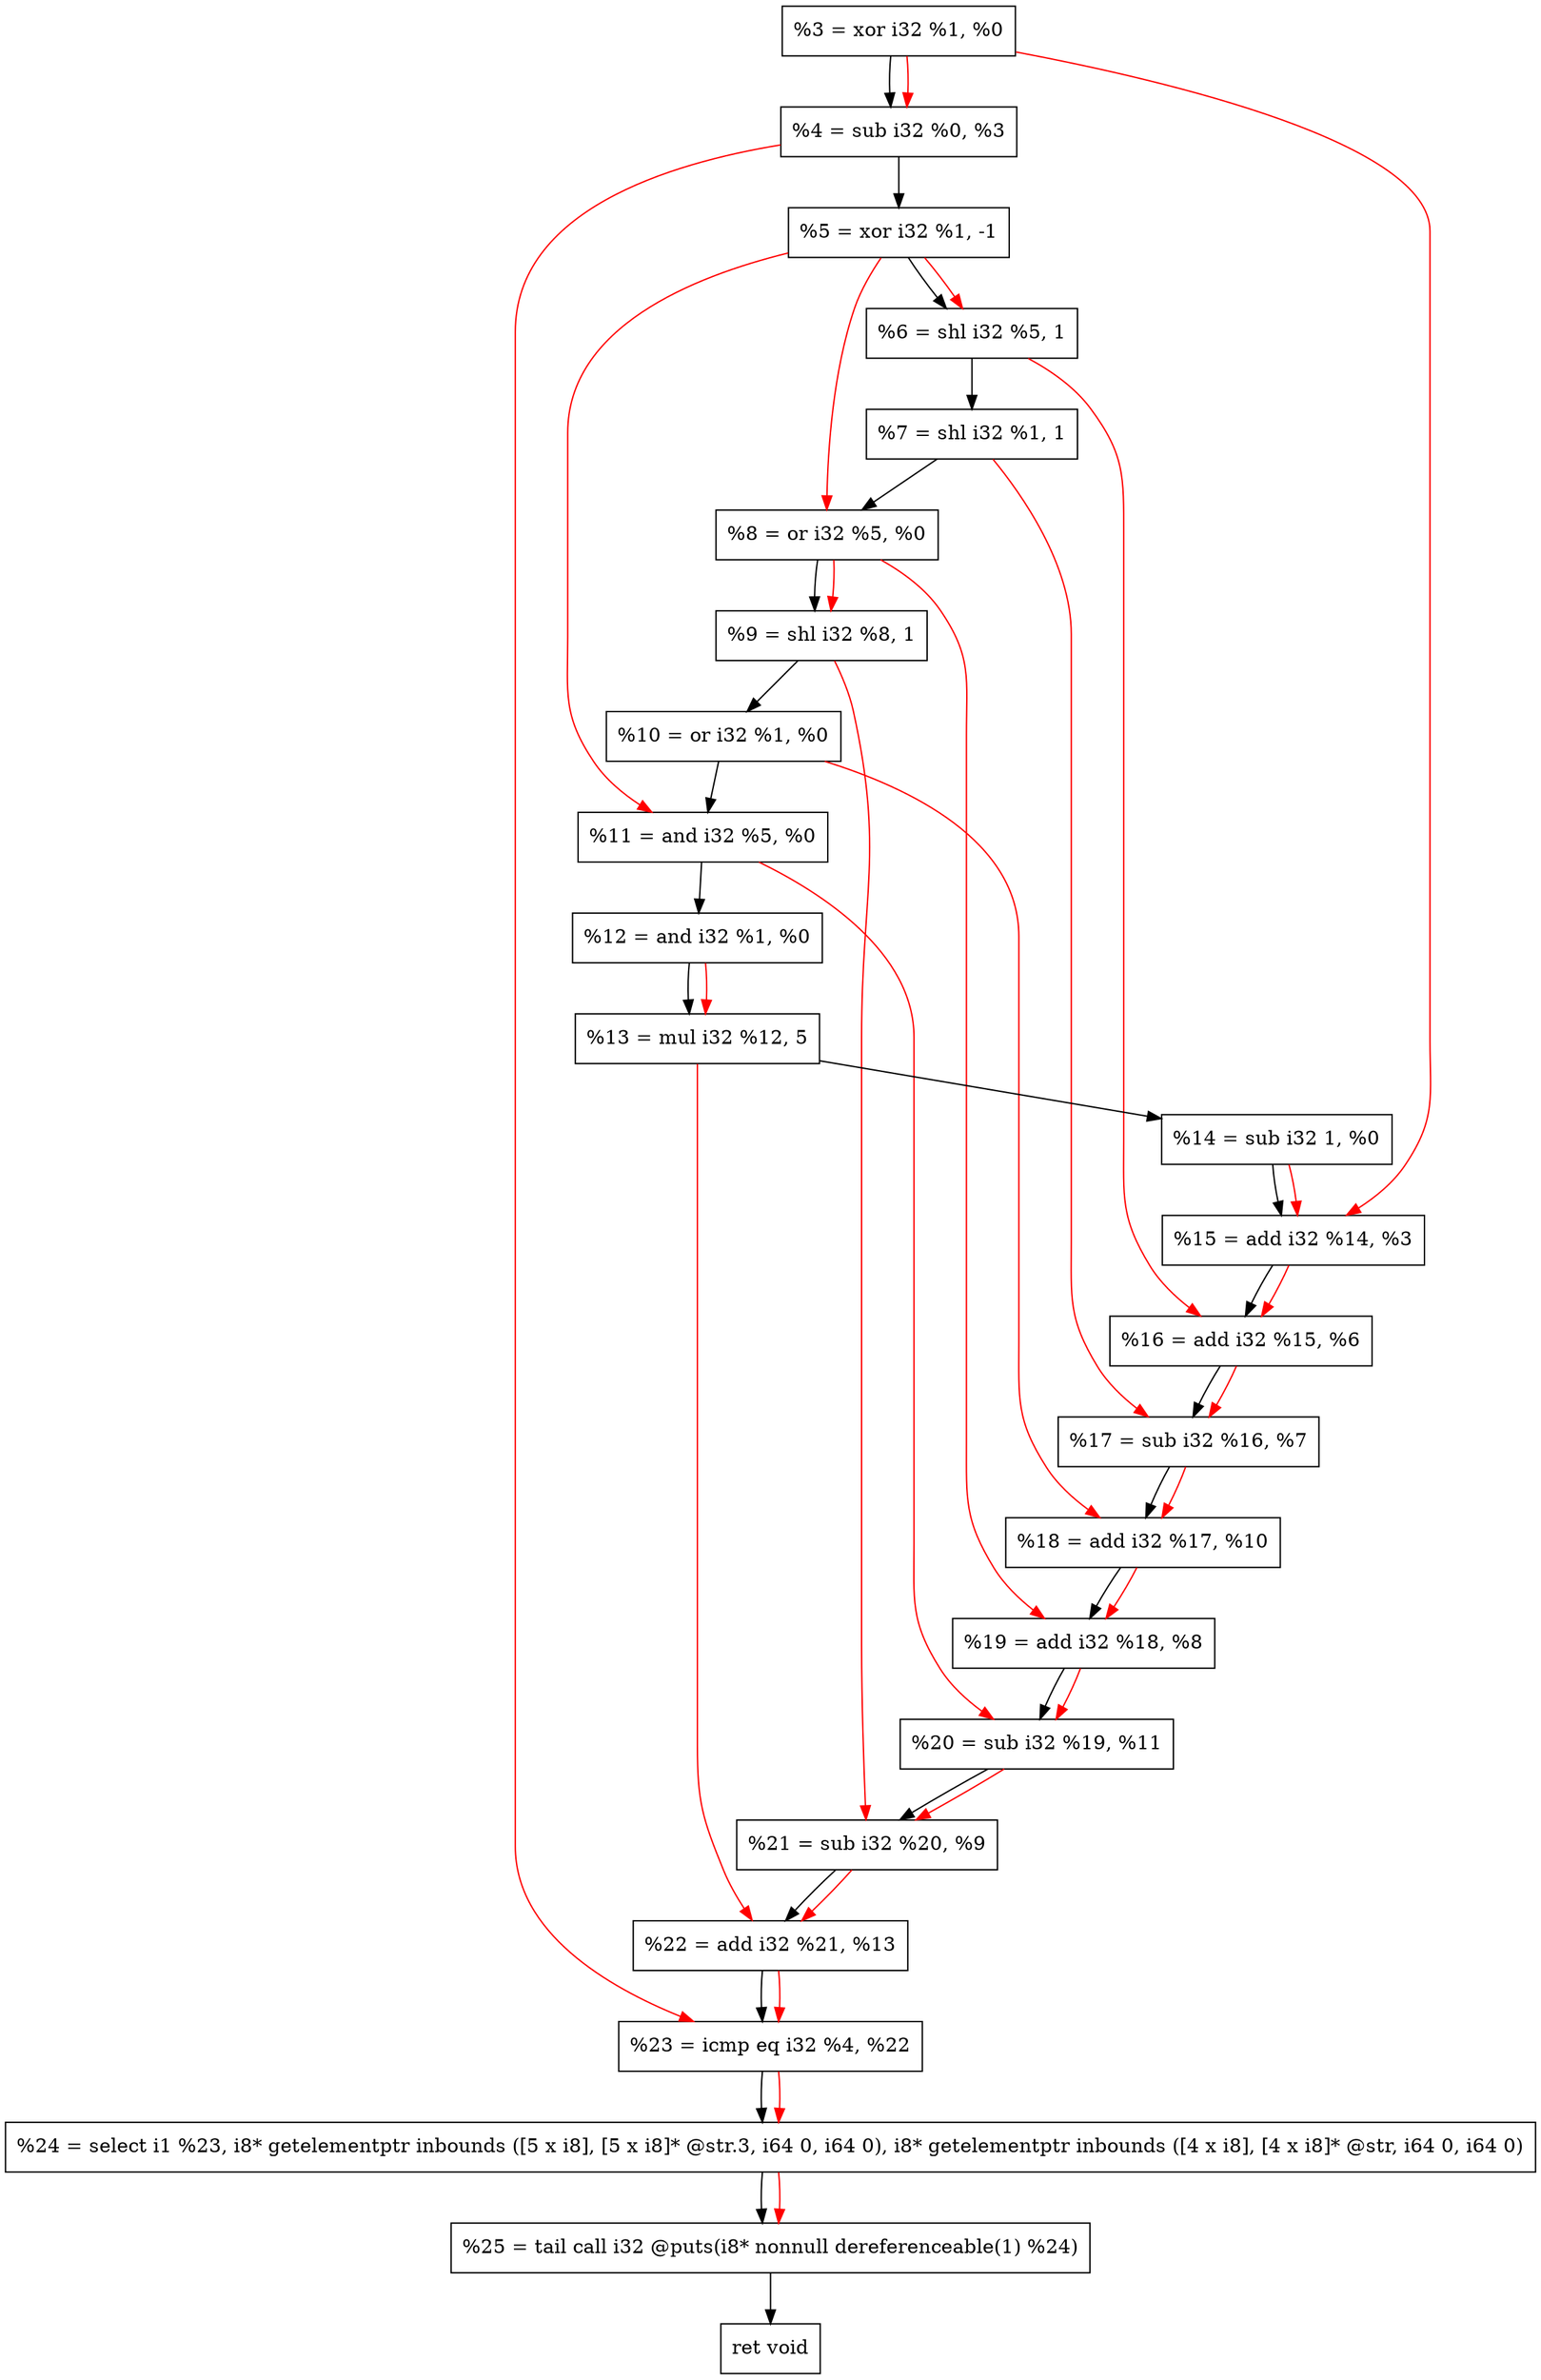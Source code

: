 digraph "DFG for'crackme' function" {
	Node0x20924b0[shape=record, label="  %3 = xor i32 %1, %0"];
	Node0x2092520[shape=record, label="  %4 = sub i32 %0, %3"];
	Node0x2092bf0[shape=record, label="  %5 = xor i32 %1, -1"];
	Node0x2092c90[shape=record, label="  %6 = shl i32 %5, 1"];
	Node0x2092d00[shape=record, label="  %7 = shl i32 %1, 1"];
	Node0x2092d70[shape=record, label="  %8 = or i32 %5, %0"];
	Node0x2092de0[shape=record, label="  %9 = shl i32 %8, 1"];
	Node0x2092e50[shape=record, label="  %10 = or i32 %1, %0"];
	Node0x2092ec0[shape=record, label="  %11 = and i32 %5, %0"];
	Node0x2092f30[shape=record, label="  %12 = and i32 %1, %0"];
	Node0x2092fd0[shape=record, label="  %13 = mul i32 %12, 5"];
	Node0x2093040[shape=record, label="  %14 = sub i32 1, %0"];
	Node0x20930b0[shape=record, label="  %15 = add i32 %14, %3"];
	Node0x2093120[shape=record, label="  %16 = add i32 %15, %6"];
	Node0x2093190[shape=record, label="  %17 = sub i32 %16, %7"];
	Node0x2093200[shape=record, label="  %18 = add i32 %17, %10"];
	Node0x2093270[shape=record, label="  %19 = add i32 %18, %8"];
	Node0x20932e0[shape=record, label="  %20 = sub i32 %19, %11"];
	Node0x2093350[shape=record, label="  %21 = sub i32 %20, %9"];
	Node0x20933c0[shape=record, label="  %22 = add i32 %21, %13"];
	Node0x2093430[shape=record, label="  %23 = icmp eq i32 %4, %22"];
	Node0x2033268[shape=record, label="  %24 = select i1 %23, i8* getelementptr inbounds ([5 x i8], [5 x i8]* @str.3, i64 0, i64 0), i8* getelementptr inbounds ([4 x i8], [4 x i8]* @str, i64 0, i64 0)"];
	Node0x20938d0[shape=record, label="  %25 = tail call i32 @puts(i8* nonnull dereferenceable(1) %24)"];
	Node0x2093920[shape=record, label="  ret void"];
	Node0x20924b0 -> Node0x2092520;
	Node0x2092520 -> Node0x2092bf0;
	Node0x2092bf0 -> Node0x2092c90;
	Node0x2092c90 -> Node0x2092d00;
	Node0x2092d00 -> Node0x2092d70;
	Node0x2092d70 -> Node0x2092de0;
	Node0x2092de0 -> Node0x2092e50;
	Node0x2092e50 -> Node0x2092ec0;
	Node0x2092ec0 -> Node0x2092f30;
	Node0x2092f30 -> Node0x2092fd0;
	Node0x2092fd0 -> Node0x2093040;
	Node0x2093040 -> Node0x20930b0;
	Node0x20930b0 -> Node0x2093120;
	Node0x2093120 -> Node0x2093190;
	Node0x2093190 -> Node0x2093200;
	Node0x2093200 -> Node0x2093270;
	Node0x2093270 -> Node0x20932e0;
	Node0x20932e0 -> Node0x2093350;
	Node0x2093350 -> Node0x20933c0;
	Node0x20933c0 -> Node0x2093430;
	Node0x2093430 -> Node0x2033268;
	Node0x2033268 -> Node0x20938d0;
	Node0x20938d0 -> Node0x2093920;
edge [color=red]
	Node0x20924b0 -> Node0x2092520;
	Node0x2092bf0 -> Node0x2092c90;
	Node0x2092bf0 -> Node0x2092d70;
	Node0x2092d70 -> Node0x2092de0;
	Node0x2092bf0 -> Node0x2092ec0;
	Node0x2092f30 -> Node0x2092fd0;
	Node0x2093040 -> Node0x20930b0;
	Node0x20924b0 -> Node0x20930b0;
	Node0x20930b0 -> Node0x2093120;
	Node0x2092c90 -> Node0x2093120;
	Node0x2093120 -> Node0x2093190;
	Node0x2092d00 -> Node0x2093190;
	Node0x2093190 -> Node0x2093200;
	Node0x2092e50 -> Node0x2093200;
	Node0x2093200 -> Node0x2093270;
	Node0x2092d70 -> Node0x2093270;
	Node0x2093270 -> Node0x20932e0;
	Node0x2092ec0 -> Node0x20932e0;
	Node0x20932e0 -> Node0x2093350;
	Node0x2092de0 -> Node0x2093350;
	Node0x2093350 -> Node0x20933c0;
	Node0x2092fd0 -> Node0x20933c0;
	Node0x2092520 -> Node0x2093430;
	Node0x20933c0 -> Node0x2093430;
	Node0x2093430 -> Node0x2033268;
	Node0x2033268 -> Node0x20938d0;
}
